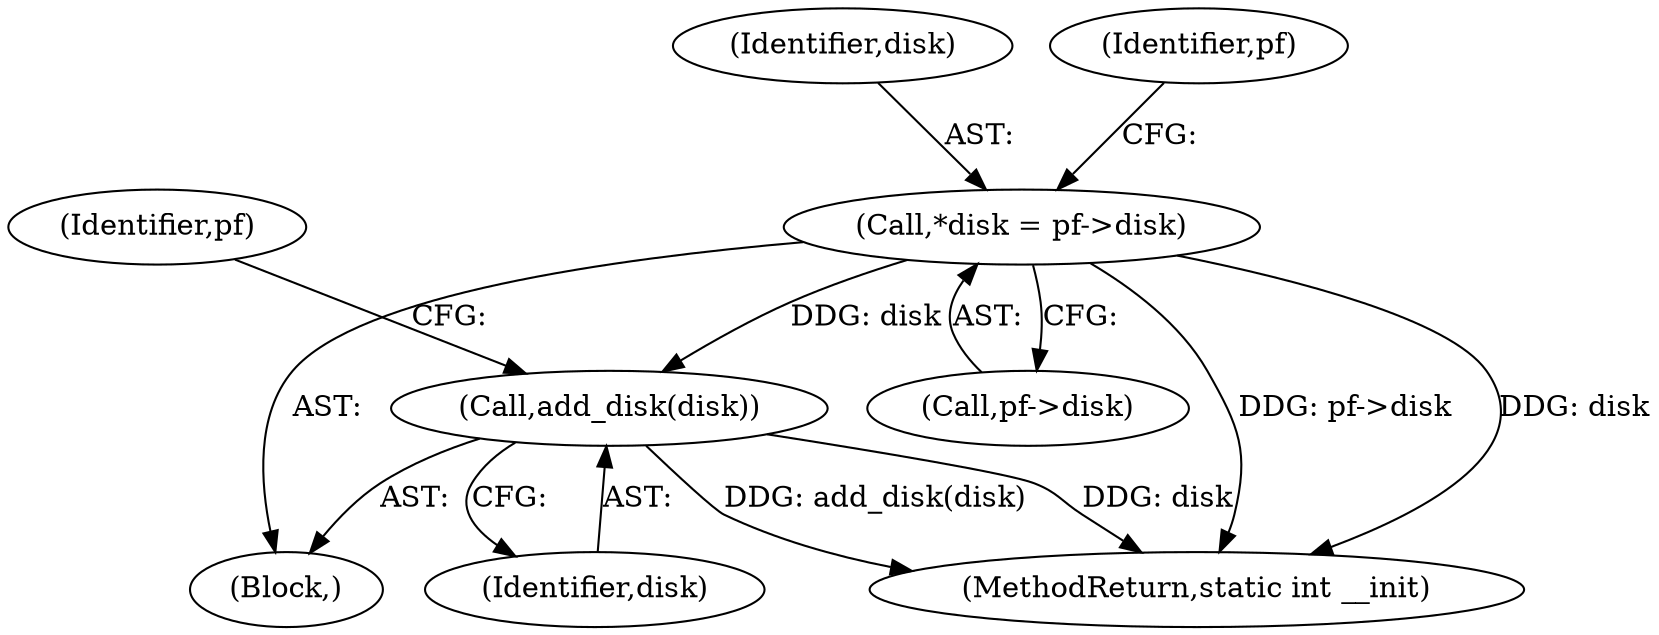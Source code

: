 digraph "0_linux_58ccd2d31e502c37e108b285bf3d343eb00c235b_1@pointer" {
"1000184" [label="(Call,*disk = pf->disk)"];
"1000200" [label="(Call,add_disk(disk))"];
"1000184" [label="(Call,*disk = pf->disk)"];
"1000186" [label="(Call,pf->disk)"];
"1000185" [label="(Identifier,disk)"];
"1000204" [label="(MethodReturn,static int __init)"];
"1000200" [label="(Call,add_disk(disk))"];
"1000182" [label="(Block,)"];
"1000179" [label="(Identifier,pf)"];
"1000201" [label="(Identifier,disk)"];
"1000192" [label="(Identifier,pf)"];
"1000184" -> "1000182"  [label="AST: "];
"1000184" -> "1000186"  [label="CFG: "];
"1000185" -> "1000184"  [label="AST: "];
"1000186" -> "1000184"  [label="AST: "];
"1000192" -> "1000184"  [label="CFG: "];
"1000184" -> "1000204"  [label="DDG: disk"];
"1000184" -> "1000204"  [label="DDG: pf->disk"];
"1000184" -> "1000200"  [label="DDG: disk"];
"1000200" -> "1000182"  [label="AST: "];
"1000200" -> "1000201"  [label="CFG: "];
"1000201" -> "1000200"  [label="AST: "];
"1000179" -> "1000200"  [label="CFG: "];
"1000200" -> "1000204"  [label="DDG: disk"];
"1000200" -> "1000204"  [label="DDG: add_disk(disk)"];
}
